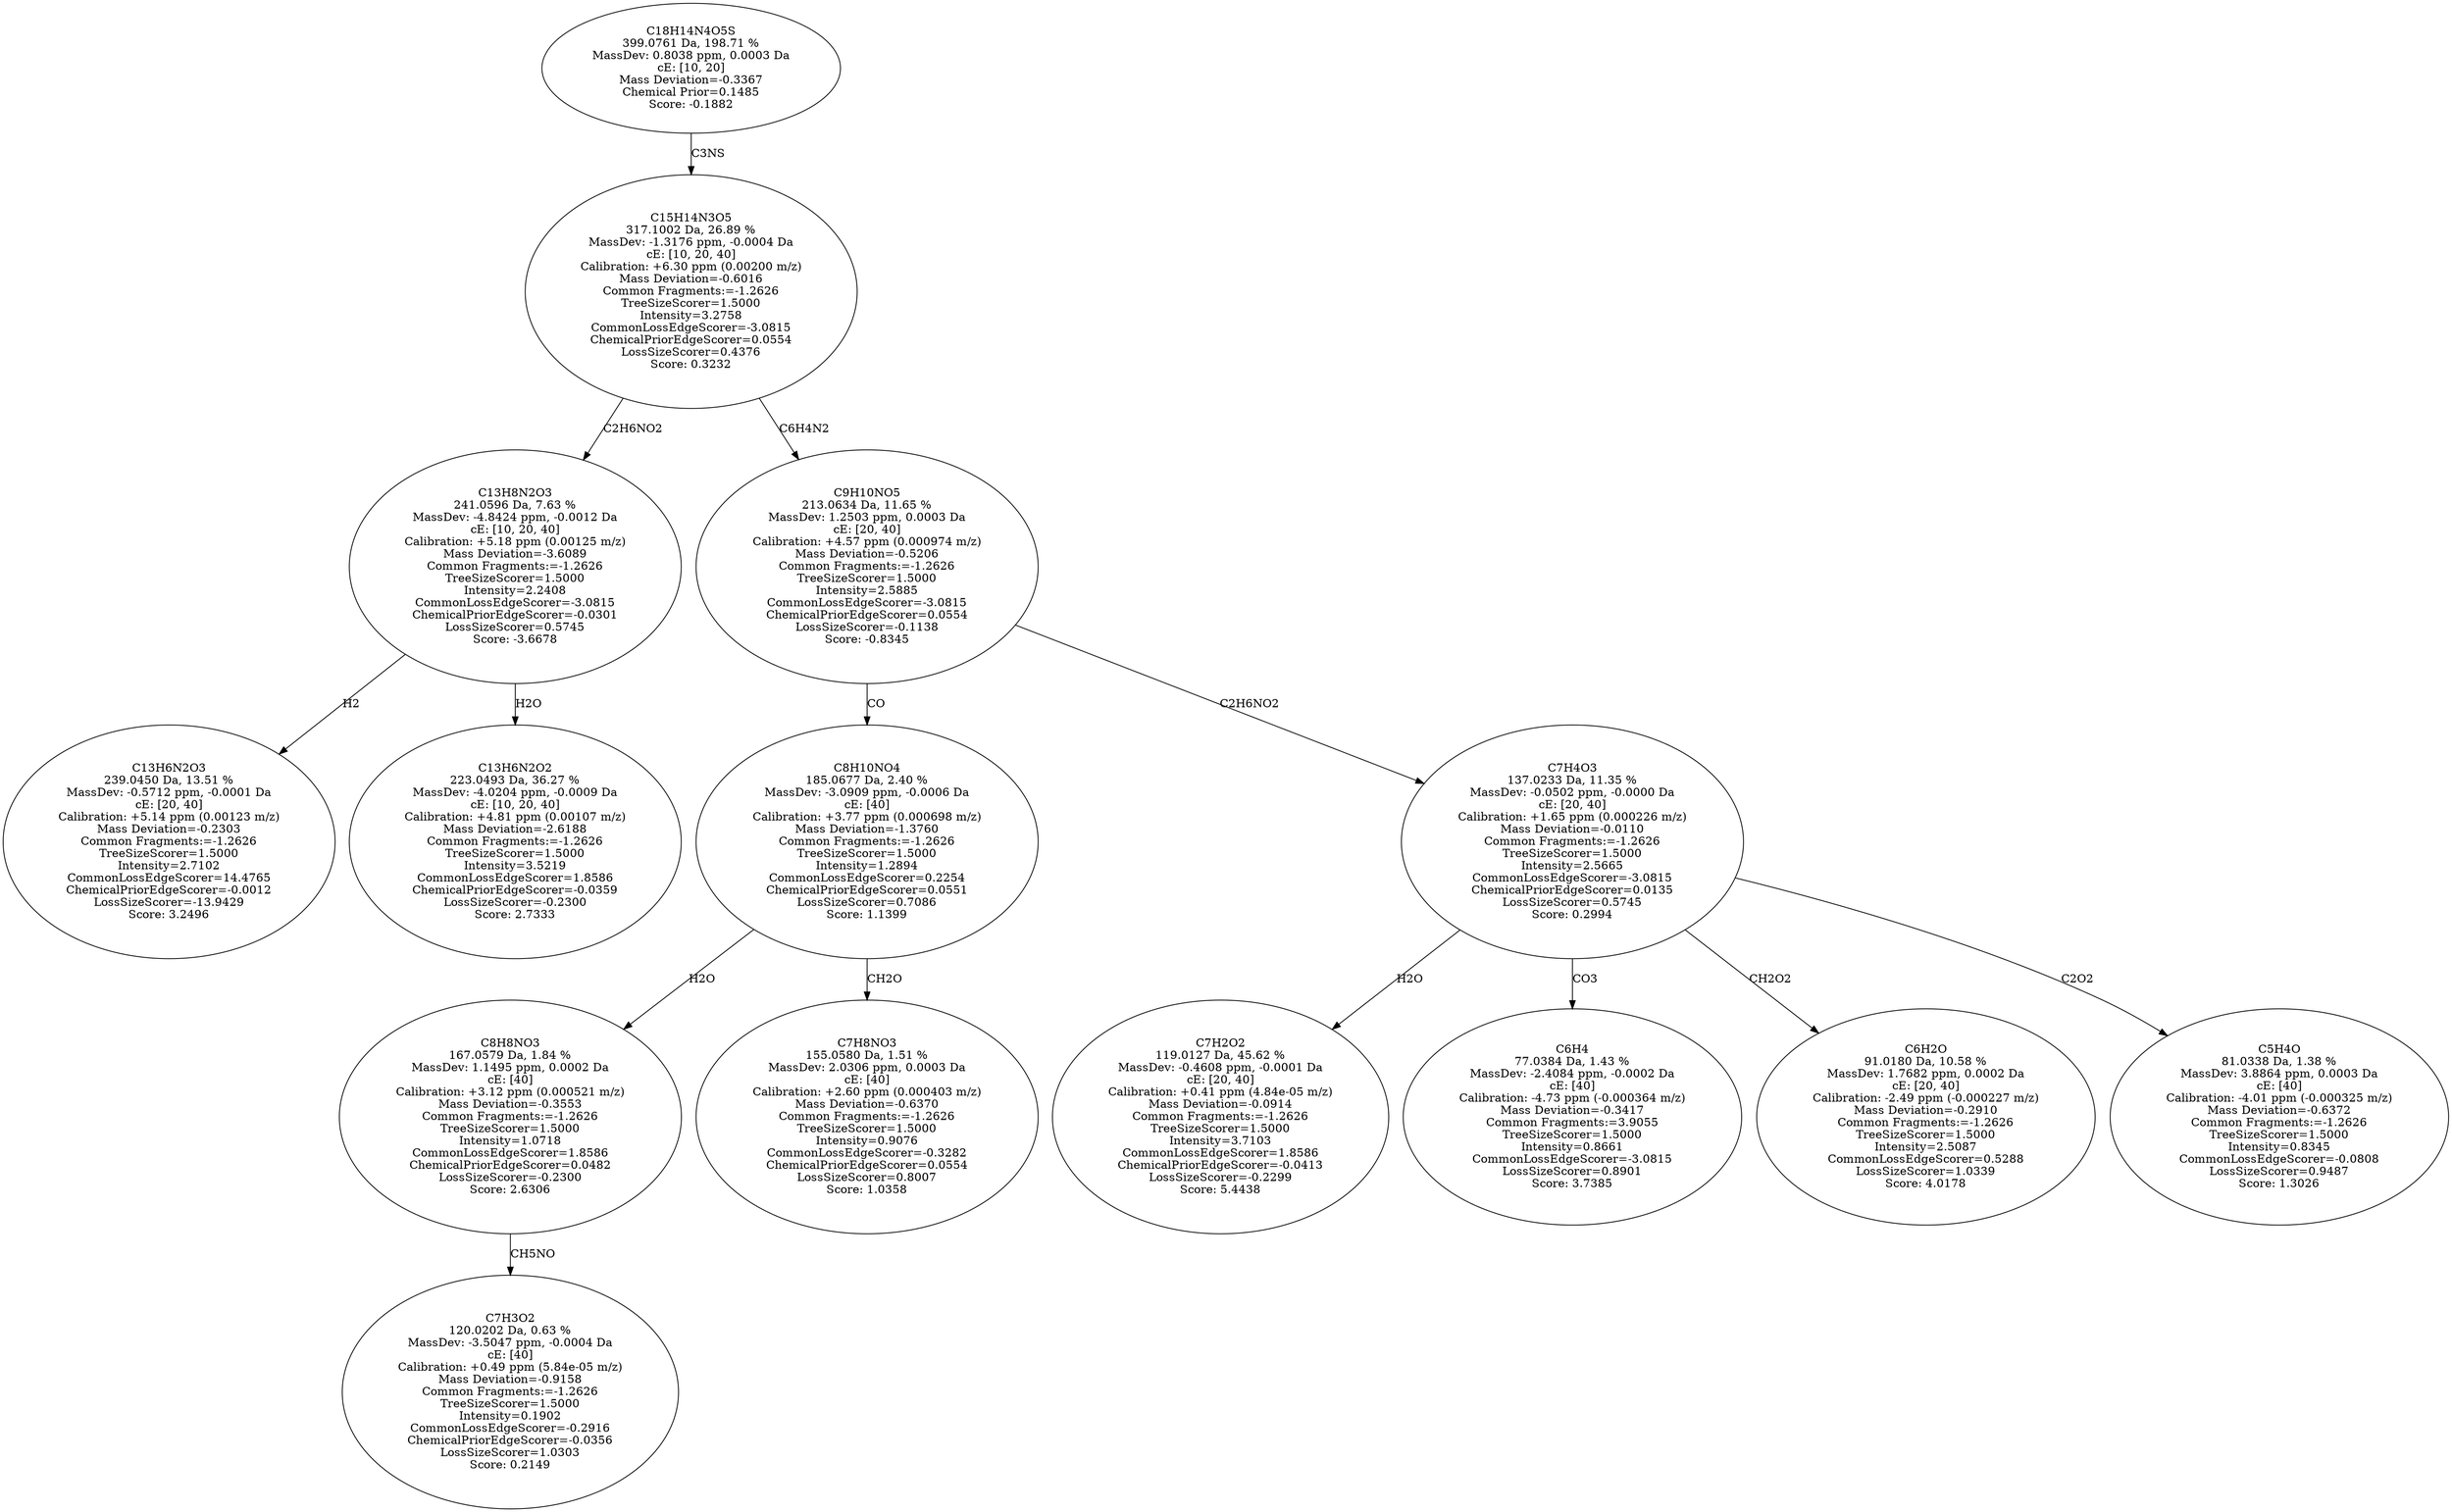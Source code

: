 strict digraph {
v1 [label="C13H6N2O3\n239.0450 Da, 13.51 %\nMassDev: -0.5712 ppm, -0.0001 Da\ncE: [20, 40]\nCalibration: +5.14 ppm (0.00123 m/z)\nMass Deviation=-0.2303\nCommon Fragments:=-1.2626\nTreeSizeScorer=1.5000\nIntensity=2.7102\nCommonLossEdgeScorer=14.4765\nChemicalPriorEdgeScorer=-0.0012\nLossSizeScorer=-13.9429\nScore: 3.2496"];
v2 [label="C13H6N2O2\n223.0493 Da, 36.27 %\nMassDev: -4.0204 ppm, -0.0009 Da\ncE: [10, 20, 40]\nCalibration: +4.81 ppm (0.00107 m/z)\nMass Deviation=-2.6188\nCommon Fragments:=-1.2626\nTreeSizeScorer=1.5000\nIntensity=3.5219\nCommonLossEdgeScorer=1.8586\nChemicalPriorEdgeScorer=-0.0359\nLossSizeScorer=-0.2300\nScore: 2.7333"];
v3 [label="C13H8N2O3\n241.0596 Da, 7.63 %\nMassDev: -4.8424 ppm, -0.0012 Da\ncE: [10, 20, 40]\nCalibration: +5.18 ppm (0.00125 m/z)\nMass Deviation=-3.6089\nCommon Fragments:=-1.2626\nTreeSizeScorer=1.5000\nIntensity=2.2408\nCommonLossEdgeScorer=-3.0815\nChemicalPriorEdgeScorer=-0.0301\nLossSizeScorer=0.5745\nScore: -3.6678"];
v4 [label="C7H3O2\n120.0202 Da, 0.63 %\nMassDev: -3.5047 ppm, -0.0004 Da\ncE: [40]\nCalibration: +0.49 ppm (5.84e-05 m/z)\nMass Deviation=-0.9158\nCommon Fragments:=-1.2626\nTreeSizeScorer=1.5000\nIntensity=0.1902\nCommonLossEdgeScorer=-0.2916\nChemicalPriorEdgeScorer=-0.0356\nLossSizeScorer=1.0303\nScore: 0.2149"];
v5 [label="C8H8NO3\n167.0579 Da, 1.84 %\nMassDev: 1.1495 ppm, 0.0002 Da\ncE: [40]\nCalibration: +3.12 ppm (0.000521 m/z)\nMass Deviation=-0.3553\nCommon Fragments:=-1.2626\nTreeSizeScorer=1.5000\nIntensity=1.0718\nCommonLossEdgeScorer=1.8586\nChemicalPriorEdgeScorer=0.0482\nLossSizeScorer=-0.2300\nScore: 2.6306"];
v6 [label="C7H8NO3\n155.0580 Da, 1.51 %\nMassDev: 2.0306 ppm, 0.0003 Da\ncE: [40]\nCalibration: +2.60 ppm (0.000403 m/z)\nMass Deviation=-0.6370\nCommon Fragments:=-1.2626\nTreeSizeScorer=1.5000\nIntensity=0.9076\nCommonLossEdgeScorer=-0.3282\nChemicalPriorEdgeScorer=0.0554\nLossSizeScorer=0.8007\nScore: 1.0358"];
v7 [label="C8H10NO4\n185.0677 Da, 2.40 %\nMassDev: -3.0909 ppm, -0.0006 Da\ncE: [40]\nCalibration: +3.77 ppm (0.000698 m/z)\nMass Deviation=-1.3760\nCommon Fragments:=-1.2626\nTreeSizeScorer=1.5000\nIntensity=1.2894\nCommonLossEdgeScorer=0.2254\nChemicalPriorEdgeScorer=0.0551\nLossSizeScorer=0.7086\nScore: 1.1399"];
v8 [label="C7H2O2\n119.0127 Da, 45.62 %\nMassDev: -0.4608 ppm, -0.0001 Da\ncE: [20, 40]\nCalibration: +0.41 ppm (4.84e-05 m/z)\nMass Deviation=-0.0914\nCommon Fragments:=-1.2626\nTreeSizeScorer=1.5000\nIntensity=3.7103\nCommonLossEdgeScorer=1.8586\nChemicalPriorEdgeScorer=-0.0413\nLossSizeScorer=-0.2299\nScore: 5.4438"];
v9 [label="C6H4\n77.0384 Da, 1.43 %\nMassDev: -2.4084 ppm, -0.0002 Da\ncE: [40]\nCalibration: -4.73 ppm (-0.000364 m/z)\nMass Deviation=-0.3417\nCommon Fragments:=3.9055\nTreeSizeScorer=1.5000\nIntensity=0.8661\nCommonLossEdgeScorer=-3.0815\nLossSizeScorer=0.8901\nScore: 3.7385"];
v10 [label="C6H2O\n91.0180 Da, 10.58 %\nMassDev: 1.7682 ppm, 0.0002 Da\ncE: [20, 40]\nCalibration: -2.49 ppm (-0.000227 m/z)\nMass Deviation=-0.2910\nCommon Fragments:=-1.2626\nTreeSizeScorer=1.5000\nIntensity=2.5087\nCommonLossEdgeScorer=0.5288\nLossSizeScorer=1.0339\nScore: 4.0178"];
v11 [label="C5H4O\n81.0338 Da, 1.38 %\nMassDev: 3.8864 ppm, 0.0003 Da\ncE: [40]\nCalibration: -4.01 ppm (-0.000325 m/z)\nMass Deviation=-0.6372\nCommon Fragments:=-1.2626\nTreeSizeScorer=1.5000\nIntensity=0.8345\nCommonLossEdgeScorer=-0.0808\nLossSizeScorer=0.9487\nScore: 1.3026"];
v12 [label="C7H4O3\n137.0233 Da, 11.35 %\nMassDev: -0.0502 ppm, -0.0000 Da\ncE: [20, 40]\nCalibration: +1.65 ppm (0.000226 m/z)\nMass Deviation=-0.0110\nCommon Fragments:=-1.2626\nTreeSizeScorer=1.5000\nIntensity=2.5665\nCommonLossEdgeScorer=-3.0815\nChemicalPriorEdgeScorer=0.0135\nLossSizeScorer=0.5745\nScore: 0.2994"];
v13 [label="C9H10NO5\n213.0634 Da, 11.65 %\nMassDev: 1.2503 ppm, 0.0003 Da\ncE: [20, 40]\nCalibration: +4.57 ppm (0.000974 m/z)\nMass Deviation=-0.5206\nCommon Fragments:=-1.2626\nTreeSizeScorer=1.5000\nIntensity=2.5885\nCommonLossEdgeScorer=-3.0815\nChemicalPriorEdgeScorer=0.0554\nLossSizeScorer=-0.1138\nScore: -0.8345"];
v14 [label="C15H14N3O5\n317.1002 Da, 26.89 %\nMassDev: -1.3176 ppm, -0.0004 Da\ncE: [10, 20, 40]\nCalibration: +6.30 ppm (0.00200 m/z)\nMass Deviation=-0.6016\nCommon Fragments:=-1.2626\nTreeSizeScorer=1.5000\nIntensity=3.2758\nCommonLossEdgeScorer=-3.0815\nChemicalPriorEdgeScorer=0.0554\nLossSizeScorer=0.4376\nScore: 0.3232"];
v15 [label="C18H14N4O5S\n399.0761 Da, 198.71 %\nMassDev: 0.8038 ppm, 0.0003 Da\ncE: [10, 20]\nMass Deviation=-0.3367\nChemical Prior=0.1485\nScore: -0.1882"];
v3 -> v1 [label="H2"];
v3 -> v2 [label="H2O"];
v14 -> v3 [label="C2H6NO2"];
v5 -> v4 [label="CH5NO"];
v7 -> v5 [label="H2O"];
v7 -> v6 [label="CH2O"];
v13 -> v7 [label="CO"];
v12 -> v8 [label="H2O"];
v12 -> v9 [label="CO3"];
v12 -> v10 [label="CH2O2"];
v12 -> v11 [label="C2O2"];
v13 -> v12 [label="C2H6NO2"];
v14 -> v13 [label="C6H4N2"];
v15 -> v14 [label="C3NS"];
}
